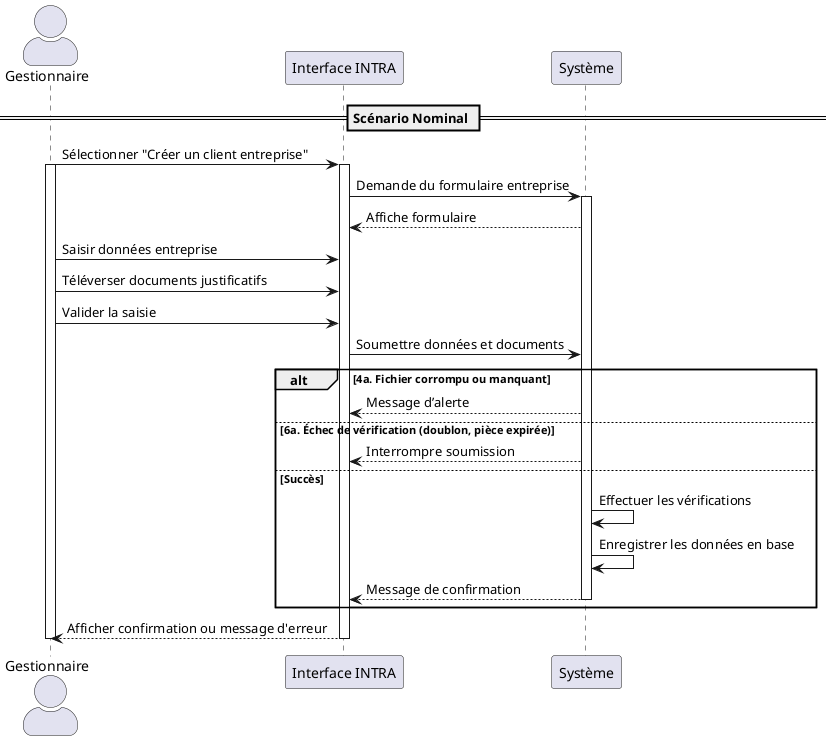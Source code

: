 @startuml UC008
skinparam actorStyle awesome

actor "Gestionnaire" as Gestionnaire
participant "Interface INTRA" as INTRA
participant "Système" as System

== Scénario Nominal ==
Gestionnaire -> INTRA : Sélectionner "Créer un client entreprise"
activate Gestionnaire
activate INTRA
INTRA -> System : Demande du formulaire entreprise
activate System

System --> INTRA : Affiche formulaire

Gestionnaire -> INTRA : Saisir données entreprise
Gestionnaire -> INTRA : Téléverser documents justificatifs
Gestionnaire -> INTRA : Valider la saisie

INTRA -> System : Soumettre données et documents

alt 4a. Fichier corrompu ou manquant
    System --> INTRA : Message d’alerte
else 6a. Échec de vérification (doublon, pièce expirée)
    System --> INTRA : Interrompre soumission
else Succès
    System -> System : Effectuer les vérifications
    System -> System : Enregistrer les données en base
    System --> INTRA : Message de confirmation
    deactivate System
end

INTRA --> Gestionnaire : Afficher confirmation ou message d'erreur
deactivate Gestionnaire
deactivate INTRA

@enduml
